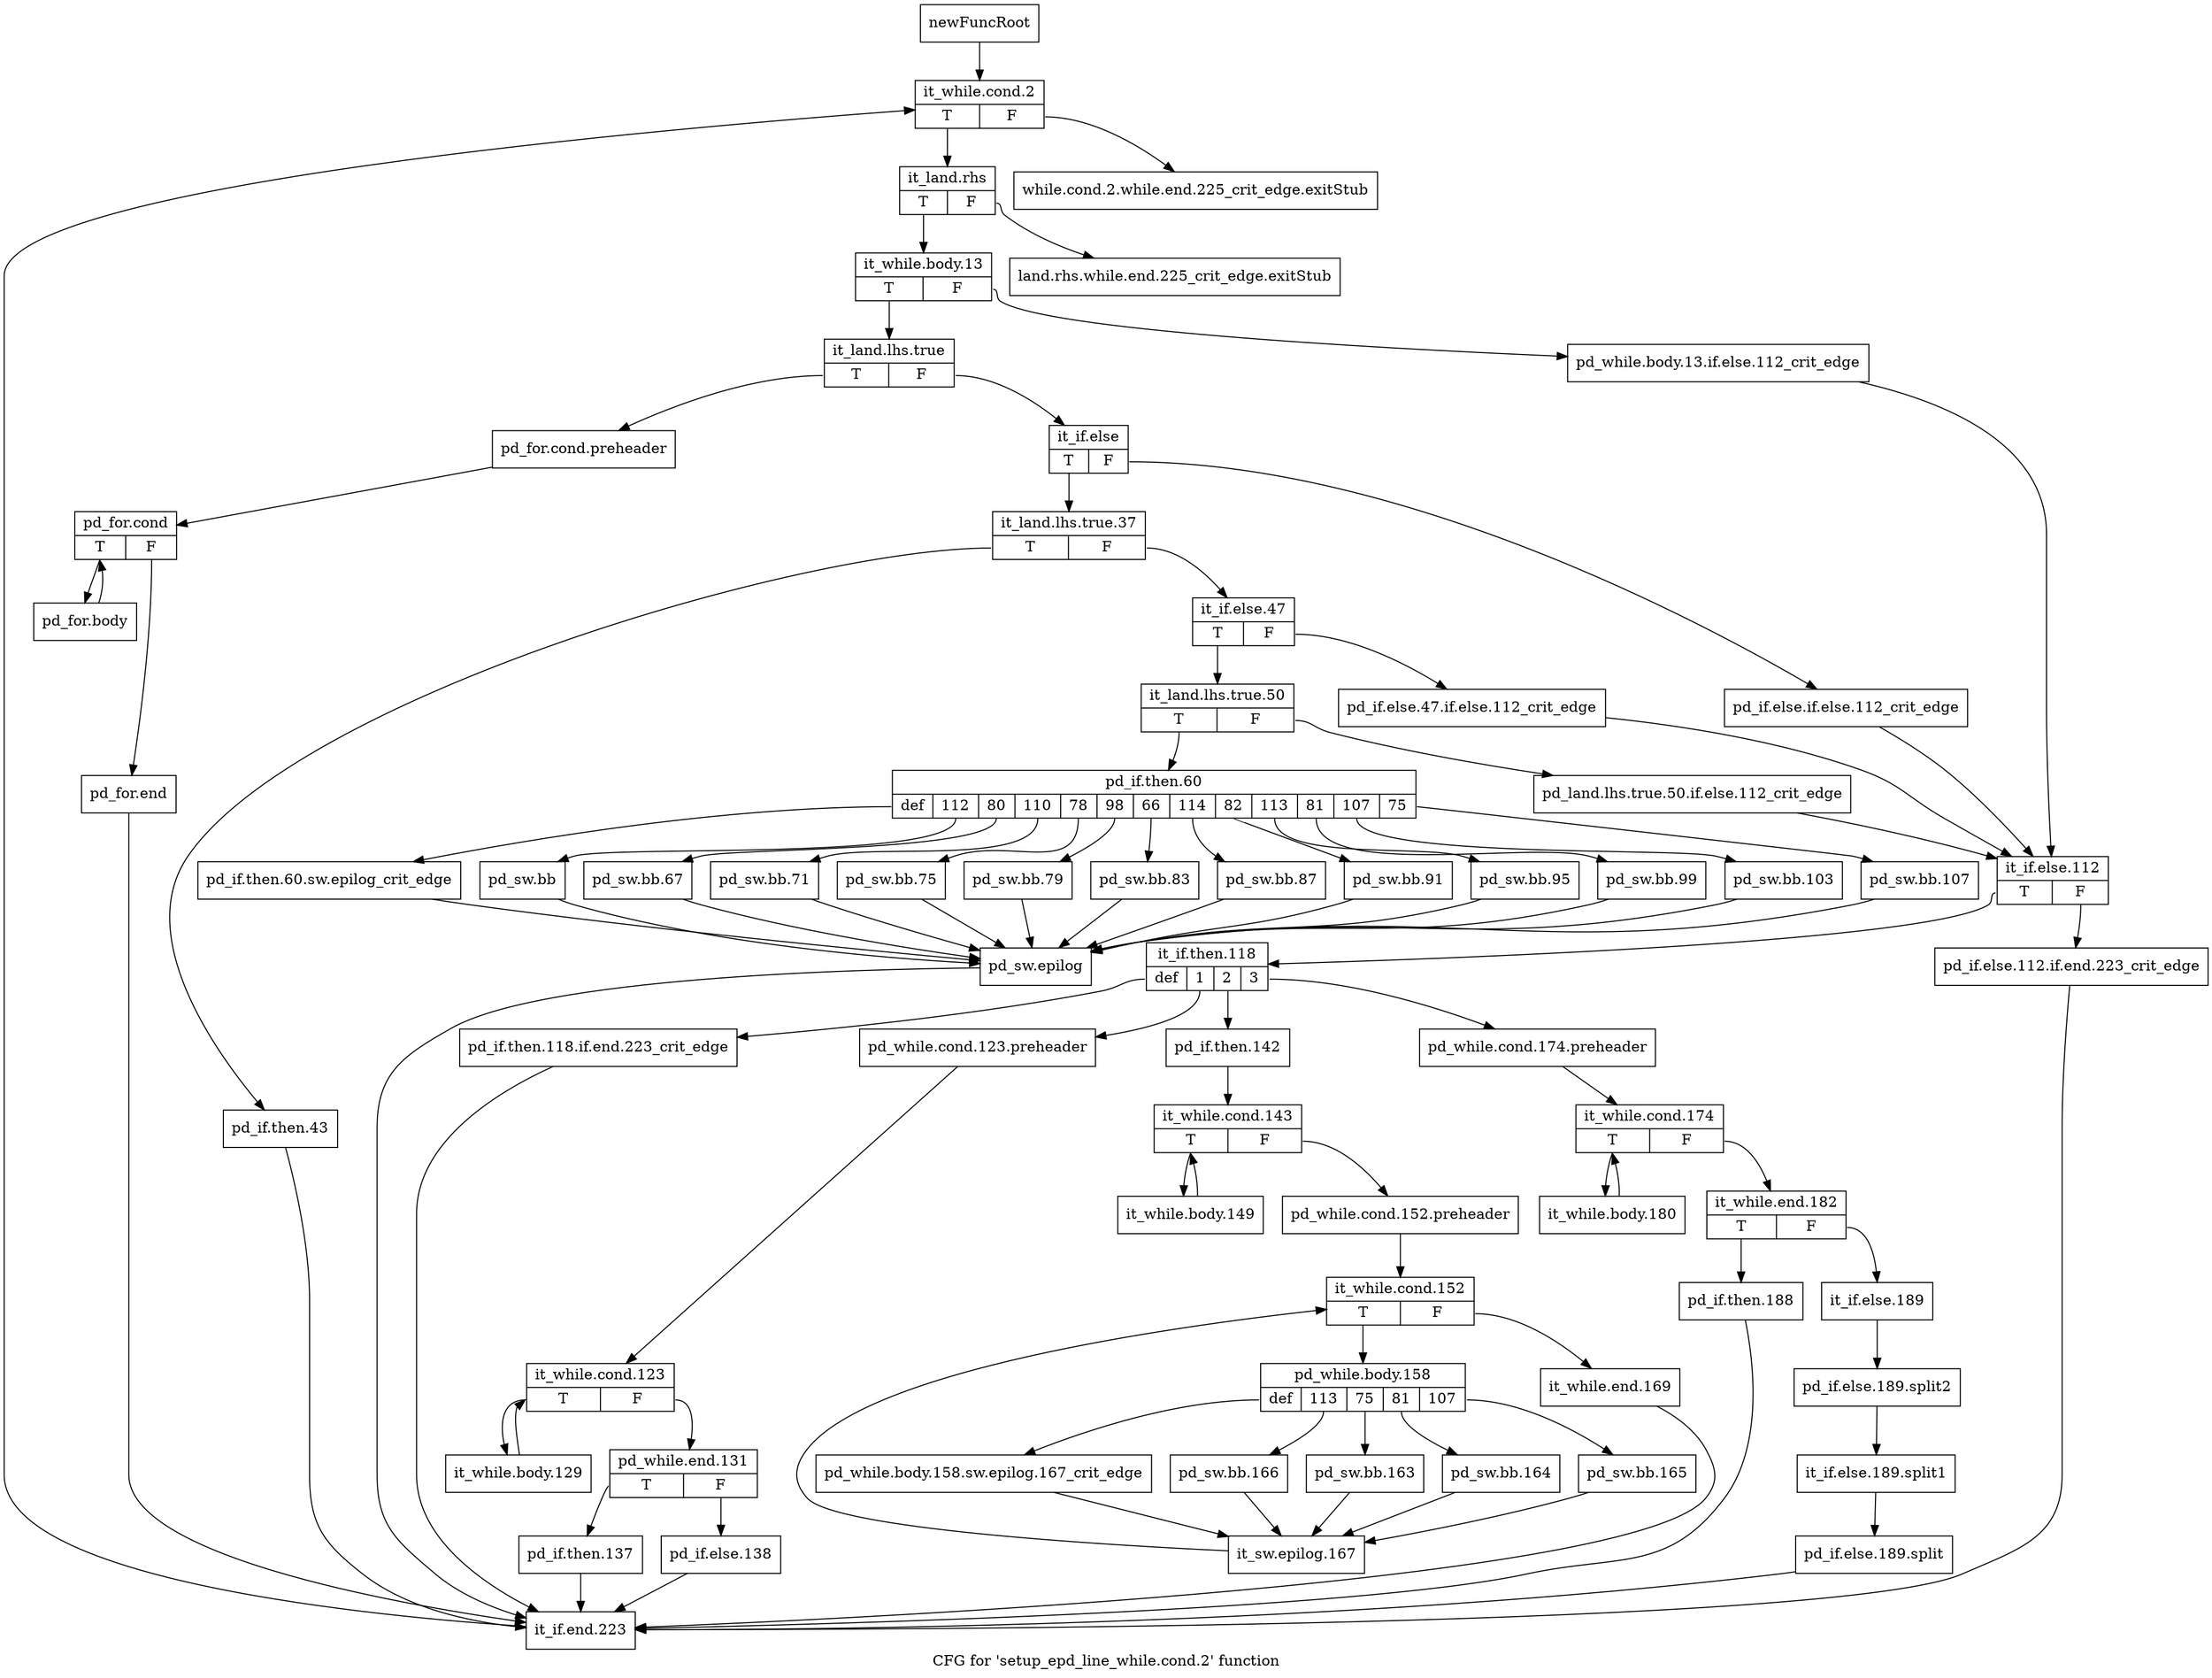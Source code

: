digraph "CFG for 'setup_epd_line_while.cond.2' function" {
	label="CFG for 'setup_epd_line_while.cond.2' function";

	Node0xfafc60 [shape=record,label="{newFuncRoot}"];
	Node0xfafc60 -> Node0xfafd50;
	Node0xfafcb0 [shape=record,label="{while.cond.2.while.end.225_crit_edge.exitStub}"];
	Node0xfafd00 [shape=record,label="{land.rhs.while.end.225_crit_edge.exitStub}"];
	Node0xfafd50 [shape=record,label="{it_while.cond.2|{<s0>T|<s1>F}}"];
	Node0xfafd50:s0 -> Node0xfafda0;
	Node0xfafd50:s1 -> Node0xfafcb0;
	Node0xfafda0 [shape=record,label="{it_land.rhs|{<s0>T|<s1>F}}"];
	Node0xfafda0:s0 -> Node0xfafdf0;
	Node0xfafda0:s1 -> Node0xfafd00;
	Node0xfafdf0 [shape=record,label="{it_while.body.13|{<s0>T|<s1>F}}"];
	Node0xfafdf0:s0 -> Node0xfafe90;
	Node0xfafdf0:s1 -> Node0xfafe40;
	Node0xfafe40 [shape=record,label="{pd_while.body.13.if.else.112_crit_edge}"];
	Node0xfafe40 -> Node0xfb0110;
	Node0xfafe90 [shape=record,label="{it_land.lhs.true|{<s0>T|<s1>F}}"];
	Node0xfafe90:s0 -> Node0xfb0f20;
	Node0xfafe90:s1 -> Node0xfafee0;
	Node0xfafee0 [shape=record,label="{it_if.else|{<s0>T|<s1>F}}"];
	Node0xfafee0:s0 -> Node0xfaff80;
	Node0xfafee0:s1 -> Node0xfaff30;
	Node0xfaff30 [shape=record,label="{pd_if.else.if.else.112_crit_edge}"];
	Node0xfaff30 -> Node0xfb0110;
	Node0xfaff80 [shape=record,label="{it_land.lhs.true.37|{<s0>T|<s1>F}}"];
	Node0xfaff80:s0 -> Node0xfb0ed0;
	Node0xfaff80:s1 -> Node0xfaffd0;
	Node0xfaffd0 [shape=record,label="{it_if.else.47|{<s0>T|<s1>F}}"];
	Node0xfaffd0:s0 -> Node0xfb0070;
	Node0xfaffd0:s1 -> Node0xfb0020;
	Node0xfb0020 [shape=record,label="{pd_if.else.47.if.else.112_crit_edge}"];
	Node0xfb0020 -> Node0xfb0110;
	Node0xfb0070 [shape=record,label="{it_land.lhs.true.50|{<s0>T|<s1>F}}"];
	Node0xfb0070:s0 -> Node0xfb0a20;
	Node0xfb0070:s1 -> Node0xfb00c0;
	Node0xfb00c0 [shape=record,label="{pd_land.lhs.true.50.if.else.112_crit_edge}"];
	Node0xfb00c0 -> Node0xfb0110;
	Node0xfb0110 [shape=record,label="{it_if.else.112|{<s0>T|<s1>F}}"];
	Node0xfb0110:s0 -> Node0xfb01b0;
	Node0xfb0110:s1 -> Node0xfb0160;
	Node0xfb0160 [shape=record,label="{pd_if.else.112.if.end.223_crit_edge}"];
	Node0xfb0160 -> Node0xfb1010;
	Node0xfb01b0 [shape=record,label="{it_if.then.118|{<s0>def|<s1>1|<s2>2|<s3>3}}"];
	Node0xfb01b0:s0 -> Node0xfb09d0;
	Node0xfb01b0:s1 -> Node0xfb07f0;
	Node0xfb01b0:s2 -> Node0xfb03e0;
	Node0xfb01b0:s3 -> Node0xfb0200;
	Node0xfb0200 [shape=record,label="{pd_while.cond.174.preheader}"];
	Node0xfb0200 -> Node0xfb0250;
	Node0xfb0250 [shape=record,label="{it_while.cond.174|{<s0>T|<s1>F}}"];
	Node0xfb0250:s0 -> Node0xfb0390;
	Node0xfb0250:s1 -> Node0xfb02a0;
	Node0xfb02a0 [shape=record,label="{it_while.end.182|{<s0>T|<s1>F}}"];
	Node0xfb02a0:s0 -> Node0xfb0340;
	Node0xfb02a0:s1 -> Node0xfb02f0;
	Node0xfb02f0 [shape=record,label="{it_if.else.189}"];
	Node0xfb02f0 -> Node0x12bc890;
	Node0x12bc890 [shape=record,label="{pd_if.else.189.split2}"];
	Node0x12bc890 -> Node0x12bce40;
	Node0x12bce40 [shape=record,label="{it_if.else.189.split1}"];
	Node0x12bce40 -> Node0x12a7350;
	Node0x12a7350 [shape=record,label="{pd_if.else.189.split}"];
	Node0x12a7350 -> Node0xfb1010;
	Node0xfb0340 [shape=record,label="{pd_if.then.188}"];
	Node0xfb0340 -> Node0xfb1010;
	Node0xfb0390 [shape=record,label="{it_while.body.180}"];
	Node0xfb0390 -> Node0xfb0250;
	Node0xfb03e0 [shape=record,label="{pd_if.then.142}"];
	Node0xfb03e0 -> Node0xfb0430;
	Node0xfb0430 [shape=record,label="{it_while.cond.143|{<s0>T|<s1>F}}"];
	Node0xfb0430:s0 -> Node0xfb07a0;
	Node0xfb0430:s1 -> Node0xfb0480;
	Node0xfb0480 [shape=record,label="{pd_while.cond.152.preheader}"];
	Node0xfb0480 -> Node0xfb04d0;
	Node0xfb04d0 [shape=record,label="{it_while.cond.152|{<s0>T|<s1>F}}"];
	Node0xfb04d0:s0 -> Node0xfb0570;
	Node0xfb04d0:s1 -> Node0xfb0520;
	Node0xfb0520 [shape=record,label="{it_while.end.169}"];
	Node0xfb0520 -> Node0xfb1010;
	Node0xfb0570 [shape=record,label="{pd_while.body.158|{<s0>def|<s1>113|<s2>75|<s3>81|<s4>107}}"];
	Node0xfb0570:s0 -> Node0xfb0700;
	Node0xfb0570:s1 -> Node0xfb06b0;
	Node0xfb0570:s2 -> Node0xfb0660;
	Node0xfb0570:s3 -> Node0xfb0610;
	Node0xfb0570:s4 -> Node0xfb05c0;
	Node0xfb05c0 [shape=record,label="{pd_sw.bb.165}"];
	Node0xfb05c0 -> Node0xfb0750;
	Node0xfb0610 [shape=record,label="{pd_sw.bb.164}"];
	Node0xfb0610 -> Node0xfb0750;
	Node0xfb0660 [shape=record,label="{pd_sw.bb.163}"];
	Node0xfb0660 -> Node0xfb0750;
	Node0xfb06b0 [shape=record,label="{pd_sw.bb.166}"];
	Node0xfb06b0 -> Node0xfb0750;
	Node0xfb0700 [shape=record,label="{pd_while.body.158.sw.epilog.167_crit_edge}"];
	Node0xfb0700 -> Node0xfb0750;
	Node0xfb0750 [shape=record,label="{it_sw.epilog.167}"];
	Node0xfb0750 -> Node0xfb04d0;
	Node0xfb07a0 [shape=record,label="{it_while.body.149}"];
	Node0xfb07a0 -> Node0xfb0430;
	Node0xfb07f0 [shape=record,label="{pd_while.cond.123.preheader}"];
	Node0xfb07f0 -> Node0xfb0840;
	Node0xfb0840 [shape=record,label="{it_while.cond.123|{<s0>T|<s1>F}}"];
	Node0xfb0840:s0 -> Node0xfb0980;
	Node0xfb0840:s1 -> Node0xfb0890;
	Node0xfb0890 [shape=record,label="{pd_while.end.131|{<s0>T|<s1>F}}"];
	Node0xfb0890:s0 -> Node0xfb0930;
	Node0xfb0890:s1 -> Node0xfb08e0;
	Node0xfb08e0 [shape=record,label="{pd_if.else.138}"];
	Node0xfb08e0 -> Node0xfb1010;
	Node0xfb0930 [shape=record,label="{pd_if.then.137}"];
	Node0xfb0930 -> Node0xfb1010;
	Node0xfb0980 [shape=record,label="{it_while.body.129}"];
	Node0xfb0980 -> Node0xfb0840;
	Node0xfb09d0 [shape=record,label="{pd_if.then.118.if.end.223_crit_edge}"];
	Node0xfb09d0 -> Node0xfb1010;
	Node0xfb0a20 [shape=record,label="{pd_if.then.60|{<s0>def|<s1>112|<s2>80|<s3>110|<s4>78|<s5>98|<s6>66|<s7>114|<s8>82|<s9>113|<s10>81|<s11>107|<s12>75}}"];
	Node0xfb0a20:s0 -> Node0xfb0e30;
	Node0xfb0a20:s1 -> Node0xfb0de0;
	Node0xfb0a20:s2 -> Node0xfb0d90;
	Node0xfb0a20:s3 -> Node0xfb0d40;
	Node0xfb0a20:s4 -> Node0xfb0cf0;
	Node0xfb0a20:s5 -> Node0xfb0ca0;
	Node0xfb0a20:s6 -> Node0xfb0c50;
	Node0xfb0a20:s7 -> Node0xfb0c00;
	Node0xfb0a20:s8 -> Node0xfb0bb0;
	Node0xfb0a20:s9 -> Node0xfb0b60;
	Node0xfb0a20:s10 -> Node0xfb0b10;
	Node0xfb0a20:s11 -> Node0xfb0ac0;
	Node0xfb0a20:s12 -> Node0xfb0a70;
	Node0xfb0a70 [shape=record,label="{pd_sw.bb.107}"];
	Node0xfb0a70 -> Node0xfb0e80;
	Node0xfb0ac0 [shape=record,label="{pd_sw.bb.103}"];
	Node0xfb0ac0 -> Node0xfb0e80;
	Node0xfb0b10 [shape=record,label="{pd_sw.bb.99}"];
	Node0xfb0b10 -> Node0xfb0e80;
	Node0xfb0b60 [shape=record,label="{pd_sw.bb.95}"];
	Node0xfb0b60 -> Node0xfb0e80;
	Node0xfb0bb0 [shape=record,label="{pd_sw.bb.91}"];
	Node0xfb0bb0 -> Node0xfb0e80;
	Node0xfb0c00 [shape=record,label="{pd_sw.bb.87}"];
	Node0xfb0c00 -> Node0xfb0e80;
	Node0xfb0c50 [shape=record,label="{pd_sw.bb.83}"];
	Node0xfb0c50 -> Node0xfb0e80;
	Node0xfb0ca0 [shape=record,label="{pd_sw.bb.79}"];
	Node0xfb0ca0 -> Node0xfb0e80;
	Node0xfb0cf0 [shape=record,label="{pd_sw.bb.75}"];
	Node0xfb0cf0 -> Node0xfb0e80;
	Node0xfb0d40 [shape=record,label="{pd_sw.bb.71}"];
	Node0xfb0d40 -> Node0xfb0e80;
	Node0xfb0d90 [shape=record,label="{pd_sw.bb.67}"];
	Node0xfb0d90 -> Node0xfb0e80;
	Node0xfb0de0 [shape=record,label="{pd_sw.bb}"];
	Node0xfb0de0 -> Node0xfb0e80;
	Node0xfb0e30 [shape=record,label="{pd_if.then.60.sw.epilog_crit_edge}"];
	Node0xfb0e30 -> Node0xfb0e80;
	Node0xfb0e80 [shape=record,label="{pd_sw.epilog}"];
	Node0xfb0e80 -> Node0xfb1010;
	Node0xfb0ed0 [shape=record,label="{pd_if.then.43}"];
	Node0xfb0ed0 -> Node0xfb1010;
	Node0xfb0f20 [shape=record,label="{pd_for.cond.preheader}"];
	Node0xfb0f20 -> Node0xfb0f70;
	Node0xfb0f70 [shape=record,label="{pd_for.cond|{<s0>T|<s1>F}}"];
	Node0xfb0f70:s0 -> Node0xfb1060;
	Node0xfb0f70:s1 -> Node0xfb0fc0;
	Node0xfb0fc0 [shape=record,label="{pd_for.end}"];
	Node0xfb0fc0 -> Node0xfb1010;
	Node0xfb1010 [shape=record,label="{it_if.end.223}"];
	Node0xfb1010 -> Node0xfafd50;
	Node0xfb1060 [shape=record,label="{pd_for.body}"];
	Node0xfb1060 -> Node0xfb0f70;
}
